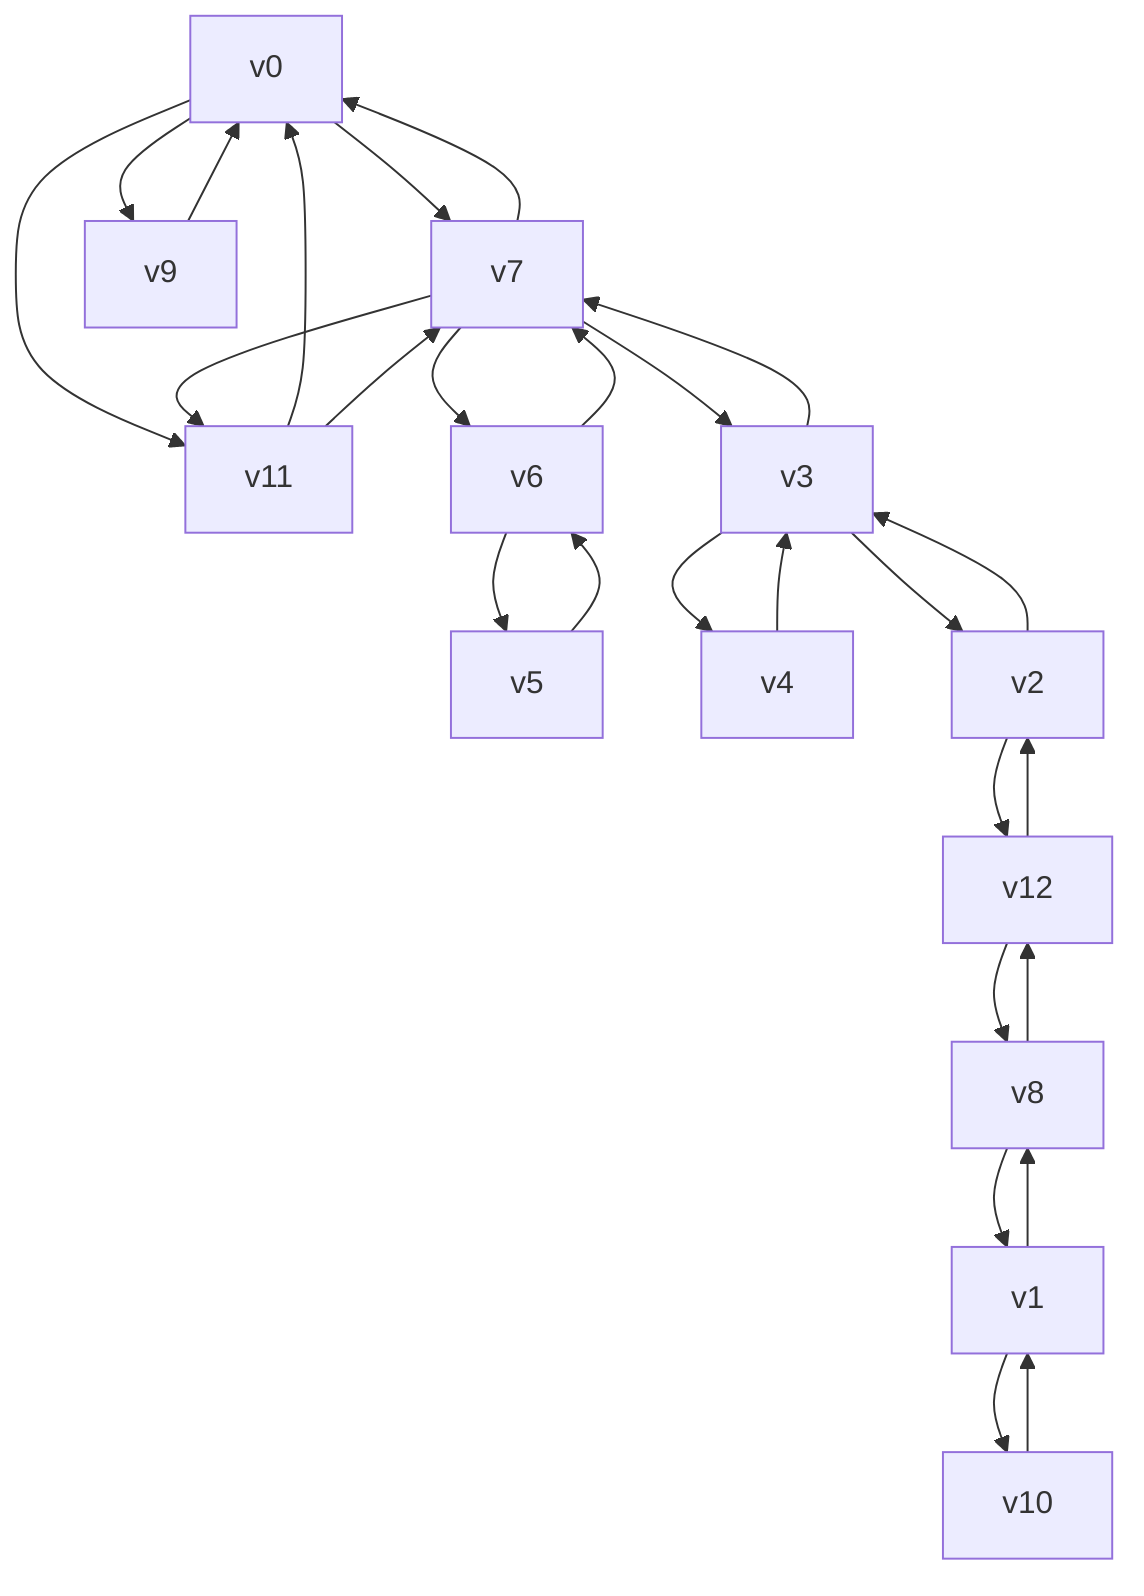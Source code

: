 graph TD;
v0-->v7;
v7-->v0;
v0-->v9;
v9-->v0;
v0-->v11;
v11-->v0;
v7-->v11;
v11-->v7;
v7-->v6;
v6-->v7;
v7-->v3;
v3-->v7;
v6-->v5;
v5-->v6;
v3-->v4;
v4-->v3;
v2-->v3;
v3-->v2;
v2-->v12;
v12-->v2;
v12-->v8;
v8-->v12;
v8-->v1;
v1-->v8;
v1-->v10;
v10-->v1;